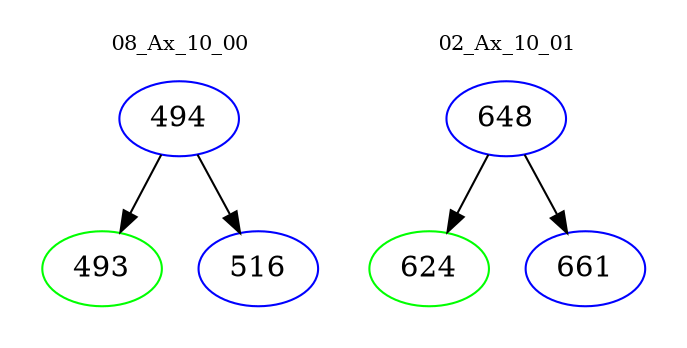 digraph{
subgraph cluster_0 {
color = white
label = "08_Ax_10_00";
fontsize=10;
T0_494 [label="494", color="blue"]
T0_494 -> T0_493 [color="black"]
T0_493 [label="493", color="green"]
T0_494 -> T0_516 [color="black"]
T0_516 [label="516", color="blue"]
}
subgraph cluster_1 {
color = white
label = "02_Ax_10_01";
fontsize=10;
T1_648 [label="648", color="blue"]
T1_648 -> T1_624 [color="black"]
T1_624 [label="624", color="green"]
T1_648 -> T1_661 [color="black"]
T1_661 [label="661", color="blue"]
}
}
